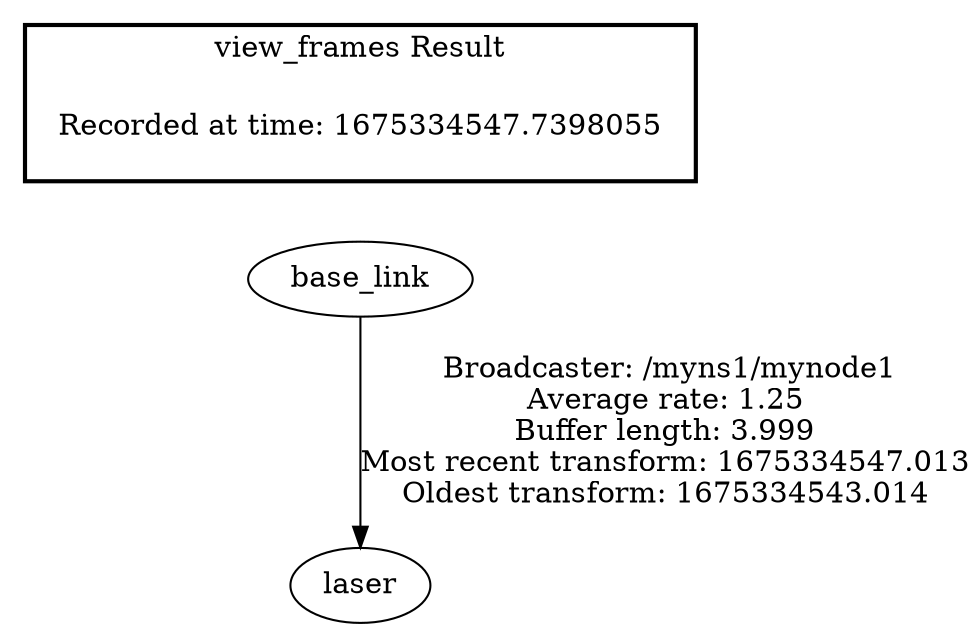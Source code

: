 digraph G {
"base_link" -> "laser"[label=" Broadcaster: /myns1/mynode1\nAverage rate: 1.25\nBuffer length: 3.999\nMost recent transform: 1675334547.013\nOldest transform: 1675334543.014\n"];
edge [style=invis];
 subgraph cluster_legend { style=bold; color=black; label ="view_frames Result";
"Recorded at time: 1675334547.7398055"[ shape=plaintext ] ;
}->"base_link";
}